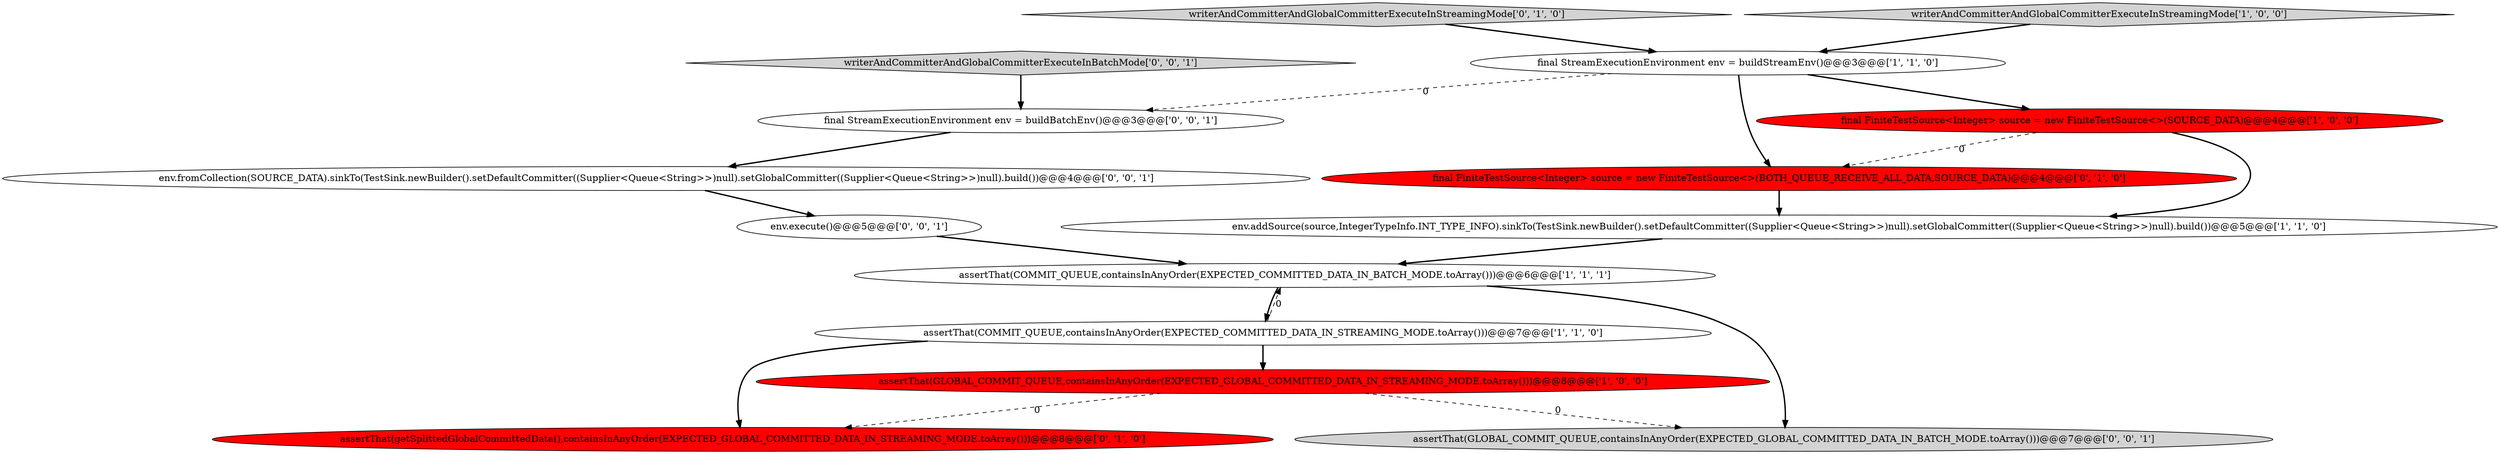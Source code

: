 digraph {
10 [style = filled, label = "env.execute()@@@5@@@['0', '0', '1']", fillcolor = white, shape = ellipse image = "AAA0AAABBB3BBB"];
0 [style = filled, label = "final StreamExecutionEnvironment env = buildStreamEnv()@@@3@@@['1', '1', '0']", fillcolor = white, shape = ellipse image = "AAA0AAABBB1BBB"];
7 [style = filled, label = "assertThat(getSplittedGlobalCommittedData(),containsInAnyOrder(EXPECTED_GLOBAL_COMMITTED_DATA_IN_STREAMING_MODE.toArray()))@@@8@@@['0', '1', '0']", fillcolor = red, shape = ellipse image = "AAA1AAABBB2BBB"];
9 [style = filled, label = "final FiniteTestSource<Integer> source = new FiniteTestSource<>(BOTH_QUEUE_RECEIVE_ALL_DATA,SOURCE_DATA)@@@4@@@['0', '1', '0']", fillcolor = red, shape = ellipse image = "AAA1AAABBB2BBB"];
11 [style = filled, label = "assertThat(GLOBAL_COMMIT_QUEUE,containsInAnyOrder(EXPECTED_GLOBAL_COMMITTED_DATA_IN_BATCH_MODE.toArray()))@@@7@@@['0', '0', '1']", fillcolor = lightgray, shape = ellipse image = "AAA0AAABBB3BBB"];
3 [style = filled, label = "assertThat(COMMIT_QUEUE,containsInAnyOrder(EXPECTED_COMMITTED_DATA_IN_STREAMING_MODE.toArray()))@@@7@@@['1', '1', '0']", fillcolor = white, shape = ellipse image = "AAA0AAABBB1BBB"];
8 [style = filled, label = "writerAndCommitterAndGlobalCommitterExecuteInStreamingMode['0', '1', '0']", fillcolor = lightgray, shape = diamond image = "AAA0AAABBB2BBB"];
4 [style = filled, label = "writerAndCommitterAndGlobalCommitterExecuteInStreamingMode['1', '0', '0']", fillcolor = lightgray, shape = diamond image = "AAA0AAABBB1BBB"];
14 [style = filled, label = "env.fromCollection(SOURCE_DATA).sinkTo(TestSink.newBuilder().setDefaultCommitter((Supplier<Queue<String>>)null).setGlobalCommitter((Supplier<Queue<String>>)null).build())@@@4@@@['0', '0', '1']", fillcolor = white, shape = ellipse image = "AAA0AAABBB3BBB"];
12 [style = filled, label = "final StreamExecutionEnvironment env = buildBatchEnv()@@@3@@@['0', '0', '1']", fillcolor = white, shape = ellipse image = "AAA0AAABBB3BBB"];
13 [style = filled, label = "writerAndCommitterAndGlobalCommitterExecuteInBatchMode['0', '0', '1']", fillcolor = lightgray, shape = diamond image = "AAA0AAABBB3BBB"];
1 [style = filled, label = "assertThat(GLOBAL_COMMIT_QUEUE,containsInAnyOrder(EXPECTED_GLOBAL_COMMITTED_DATA_IN_STREAMING_MODE.toArray()))@@@8@@@['1', '0', '0']", fillcolor = red, shape = ellipse image = "AAA1AAABBB1BBB"];
5 [style = filled, label = "env.addSource(source,IntegerTypeInfo.INT_TYPE_INFO).sinkTo(TestSink.newBuilder().setDefaultCommitter((Supplier<Queue<String>>)null).setGlobalCommitter((Supplier<Queue<String>>)null).build())@@@5@@@['1', '1', '0']", fillcolor = white, shape = ellipse image = "AAA0AAABBB1BBB"];
2 [style = filled, label = "assertThat(COMMIT_QUEUE,containsInAnyOrder(EXPECTED_COMMITTED_DATA_IN_BATCH_MODE.toArray()))@@@6@@@['1', '1', '1']", fillcolor = white, shape = ellipse image = "AAA0AAABBB1BBB"];
6 [style = filled, label = "final FiniteTestSource<Integer> source = new FiniteTestSource<>(SOURCE_DATA)@@@4@@@['1', '0', '0']", fillcolor = red, shape = ellipse image = "AAA1AAABBB1BBB"];
9->5 [style = bold, label=""];
8->0 [style = bold, label=""];
14->10 [style = bold, label=""];
6->5 [style = bold, label=""];
5->2 [style = bold, label=""];
0->9 [style = bold, label=""];
10->2 [style = bold, label=""];
3->2 [style = dashed, label="0"];
13->12 [style = bold, label=""];
1->7 [style = dashed, label="0"];
0->12 [style = dashed, label="0"];
3->1 [style = bold, label=""];
3->7 [style = bold, label=""];
0->6 [style = bold, label=""];
1->11 [style = dashed, label="0"];
2->11 [style = bold, label=""];
2->3 [style = bold, label=""];
4->0 [style = bold, label=""];
12->14 [style = bold, label=""];
6->9 [style = dashed, label="0"];
}
